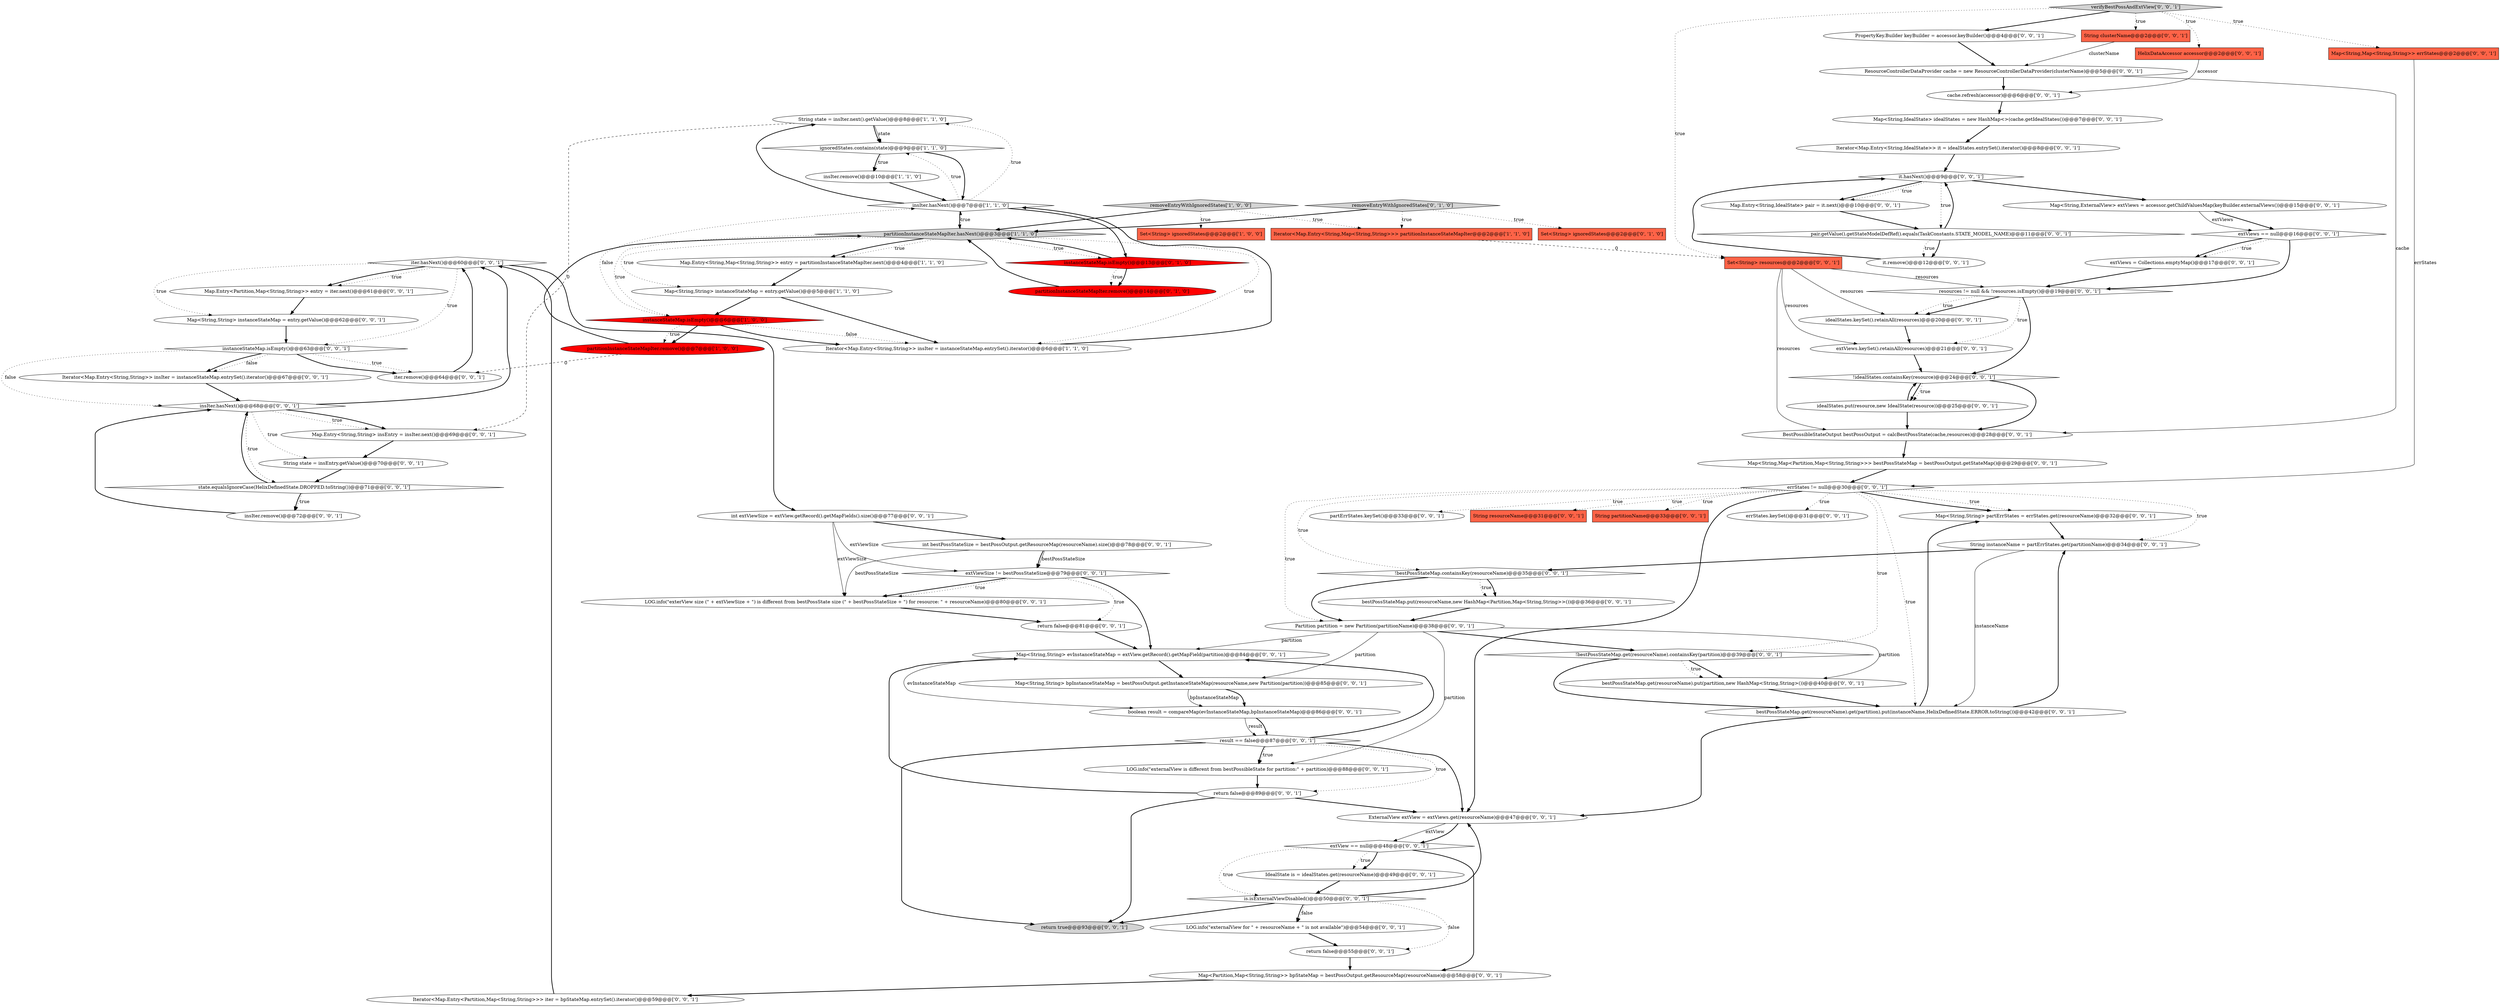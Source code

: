 digraph {
39 [style = filled, label = "iter.hasNext()@@@60@@@['0', '0', '1']", fillcolor = white, shape = diamond image = "AAA0AAABBB3BBB"];
74 [style = filled, label = "return true@@@93@@@['0', '0', '1']", fillcolor = lightgray, shape = ellipse image = "AAA0AAABBB3BBB"];
34 [style = filled, label = "Map<String,String> partErrStates = errStates.get(resourceName)@@@32@@@['0', '0', '1']", fillcolor = white, shape = ellipse image = "AAA0AAABBB3BBB"];
44 [style = filled, label = "!idealStates.containsKey(resource)@@@24@@@['0', '0', '1']", fillcolor = white, shape = diamond image = "AAA0AAABBB3BBB"];
54 [style = filled, label = "idealStates.put(resource,new IdealState(resource))@@@25@@@['0', '0', '1']", fillcolor = white, shape = ellipse image = "AAA0AAABBB3BBB"];
75 [style = filled, label = "Partition partition = new Partition(partitionName)@@@38@@@['0', '0', '1']", fillcolor = white, shape = ellipse image = "AAA0AAABBB3BBB"];
76 [style = filled, label = "int bestPossStateSize = bestPossOutput.getResourceMap(resourceName).size()@@@78@@@['0', '0', '1']", fillcolor = white, shape = ellipse image = "AAA0AAABBB3BBB"];
69 [style = filled, label = "ResourceControllerDataProvider cache = new ResourceControllerDataProvider(clusterName)@@@5@@@['0', '0', '1']", fillcolor = white, shape = ellipse image = "AAA0AAABBB3BBB"];
60 [style = filled, label = "IdealState is = idealStates.get(resourceName)@@@49@@@['0', '0', '1']", fillcolor = white, shape = ellipse image = "AAA0AAABBB3BBB"];
51 [style = filled, label = "partErrStates.keySet()@@@33@@@['0', '0', '1']", fillcolor = white, shape = ellipse image = "AAA0AAABBB3BBB"];
64 [style = filled, label = "BestPossibleStateOutput bestPossOutput = calcBestPossState(cache,resources)@@@28@@@['0', '0', '1']", fillcolor = white, shape = ellipse image = "AAA0AAABBB3BBB"];
82 [style = filled, label = "return false@@@81@@@['0', '0', '1']", fillcolor = white, shape = ellipse image = "AAA0AAABBB3BBB"];
53 [style = filled, label = "Map.Entry<Partition,Map<String,String>> entry = iter.next()@@@61@@@['0', '0', '1']", fillcolor = white, shape = ellipse image = "AAA0AAABBB3BBB"];
47 [style = filled, label = "Map<String,Map<Partition,Map<String,String>>> bestPossStateMap = bestPossOutput.getStateMap()@@@29@@@['0', '0', '1']", fillcolor = white, shape = ellipse image = "AAA0AAABBB3BBB"];
50 [style = filled, label = "String clusterName@@@2@@@['0', '0', '1']", fillcolor = tomato, shape = box image = "AAA0AAABBB3BBB"];
35 [style = filled, label = "insIter.hasNext()@@@68@@@['0', '0', '1']", fillcolor = white, shape = diamond image = "AAA0AAABBB3BBB"];
26 [style = filled, label = "extViews == null@@@16@@@['0', '0', '1']", fillcolor = white, shape = diamond image = "AAA0AAABBB3BBB"];
28 [style = filled, label = "it.hasNext()@@@9@@@['0', '0', '1']", fillcolor = white, shape = diamond image = "AAA0AAABBB3BBB"];
70 [style = filled, label = "Map.Entry<String,String> insEntry = insIter.next()@@@69@@@['0', '0', '1']", fillcolor = white, shape = ellipse image = "AAA0AAABBB3BBB"];
15 [style = filled, label = "removeEntryWithIgnoredStates['0', '1', '0']", fillcolor = lightgray, shape = diamond image = "AAA0AAABBB2BBB"];
59 [style = filled, label = "Map<String,IdealState> idealStates = new HashMap<>(cache.getIdealStates())@@@7@@@['0', '0', '1']", fillcolor = white, shape = ellipse image = "AAA0AAABBB3BBB"];
6 [style = filled, label = "Iterator<Map.Entry<String,Map<String,String>>> partitionInstanceStateMapIter@@@2@@@['1', '1', '0']", fillcolor = tomato, shape = box image = "AAA0AAABBB1BBB"];
14 [style = filled, label = "Set<String> ignoredStates@@@2@@@['0', '1', '0']", fillcolor = tomato, shape = box image = "AAA0AAABBB2BBB"];
56 [style = filled, label = "pair.getValue().getStateModelDefRef().equals(TaskConstants.STATE_MODEL_NAME)@@@11@@@['0', '0', '1']", fillcolor = white, shape = diamond image = "AAA0AAABBB3BBB"];
45 [style = filled, label = "String resourceName@@@31@@@['0', '0', '1']", fillcolor = tomato, shape = box image = "AAA0AAABBB3BBB"];
19 [style = filled, label = "verifyBestPossAndExtView['0', '0', '1']", fillcolor = lightgray, shape = diamond image = "AAA0AAABBB3BBB"];
65 [style = filled, label = "String state = insEntry.getValue()@@@70@@@['0', '0', '1']", fillcolor = white, shape = ellipse image = "AAA0AAABBB3BBB"];
49 [style = filled, label = "Map<Partition,Map<String,String>> bpStateMap = bestPossOutput.getResourceMap(resourceName)@@@58@@@['0', '0', '1']", fillcolor = white, shape = ellipse image = "AAA0AAABBB3BBB"];
38 [style = filled, label = "Map<String,ExternalView> extViews = accessor.getChildValuesMap(keyBuilder.externalViews())@@@15@@@['0', '0', '1']", fillcolor = white, shape = ellipse image = "AAA0AAABBB3BBB"];
77 [style = filled, label = "Iterator<Map.Entry<Partition,Map<String,String>>> iter = bpStateMap.entrySet().iterator()@@@59@@@['0', '0', '1']", fillcolor = white, shape = ellipse image = "AAA0AAABBB3BBB"];
46 [style = filled, label = "extViews.keySet().retainAll(resources)@@@21@@@['0', '0', '1']", fillcolor = white, shape = ellipse image = "AAA0AAABBB3BBB"];
36 [style = filled, label = "extView == null@@@48@@@['0', '0', '1']", fillcolor = white, shape = diamond image = "AAA0AAABBB3BBB"];
9 [style = filled, label = "insIter.hasNext()@@@7@@@['1', '1', '0']", fillcolor = white, shape = diamond image = "AAA0AAABBB1BBB"];
83 [style = filled, label = "cache.refresh(accessor)@@@6@@@['0', '0', '1']", fillcolor = white, shape = ellipse image = "AAA0AAABBB3BBB"];
73 [style = filled, label = "errStates != null@@@30@@@['0', '0', '1']", fillcolor = white, shape = diamond image = "AAA0AAABBB3BBB"];
33 [style = filled, label = "Map<String,String> instanceStateMap = entry.getValue()@@@62@@@['0', '0', '1']", fillcolor = white, shape = ellipse image = "AAA0AAABBB3BBB"];
21 [style = filled, label = "return false@@@55@@@['0', '0', '1']", fillcolor = white, shape = ellipse image = "AAA0AAABBB3BBB"];
48 [style = filled, label = "String partitionName@@@33@@@['0', '0', '1']", fillcolor = tomato, shape = box image = "AAA0AAABBB3BBB"];
7 [style = filled, label = "partitionInstanceStateMapIter.remove()@@@7@@@['1', '0', '0']", fillcolor = red, shape = ellipse image = "AAA1AAABBB1BBB"];
41 [style = filled, label = "HelixDataAccessor accessor@@@2@@@['0', '0', '1']", fillcolor = tomato, shape = box image = "AAA0AAABBB3BBB"];
24 [style = filled, label = "is.isExternalViewDisabled()@@@50@@@['0', '0', '1']", fillcolor = white, shape = diamond image = "AAA0AAABBB3BBB"];
80 [style = filled, label = "bestPossStateMap.get(resourceName).put(partition,new HashMap<String,String>())@@@40@@@['0', '0', '1']", fillcolor = white, shape = ellipse image = "AAA0AAABBB3BBB"];
57 [style = filled, label = "boolean result = compareMap(evInstanceStateMap,bpInstanceStateMap)@@@86@@@['0', '0', '1']", fillcolor = white, shape = ellipse image = "AAA0AAABBB3BBB"];
29 [style = filled, label = "iter.remove()@@@64@@@['0', '0', '1']", fillcolor = white, shape = ellipse image = "AAA0AAABBB3BBB"];
10 [style = filled, label = "instanceStateMap.isEmpty()@@@6@@@['1', '0', '0']", fillcolor = red, shape = diamond image = "AAA1AAABBB1BBB"];
20 [style = filled, label = "Map.Entry<String,IdealState> pair = it.next()@@@10@@@['0', '0', '1']", fillcolor = white, shape = ellipse image = "AAA0AAABBB3BBB"];
4 [style = filled, label = "Iterator<Map.Entry<String,String>> insIter = instanceStateMap.entrySet().iterator()@@@6@@@['1', '1', '0']", fillcolor = white, shape = ellipse image = "AAA0AAABBB1BBB"];
3 [style = filled, label = "removeEntryWithIgnoredStates['1', '0', '0']", fillcolor = lightgray, shape = diamond image = "AAA0AAABBB1BBB"];
79 [style = filled, label = "state.equalsIgnoreCase(HelixDefinedState.DROPPED.toString())@@@71@@@['0', '0', '1']", fillcolor = white, shape = diamond image = "AAA0AAABBB3BBB"];
58 [style = filled, label = "extViews = Collections.emptyMap()@@@17@@@['0', '0', '1']", fillcolor = white, shape = ellipse image = "AAA0AAABBB3BBB"];
37 [style = filled, label = "it.remove()@@@12@@@['0', '0', '1']", fillcolor = white, shape = ellipse image = "AAA0AAABBB3BBB"];
67 [style = filled, label = "resources != null && !resources.isEmpty()@@@19@@@['0', '0', '1']", fillcolor = white, shape = diamond image = "AAA0AAABBB3BBB"];
18 [style = filled, label = "Map<String,Map<String,String>> errStates@@@2@@@['0', '0', '1']", fillcolor = tomato, shape = box image = "AAA0AAABBB3BBB"];
66 [style = filled, label = "Set<String> resources@@@2@@@['0', '0', '1']", fillcolor = tomato, shape = box image = "AAA0AAABBB3BBB"];
62 [style = filled, label = "errStates.keySet()@@@31@@@['0', '0', '1']", fillcolor = white, shape = ellipse image = "AAA0AAABBB3BBB"];
71 [style = filled, label = "!bestPossStateMap.containsKey(resourceName)@@@35@@@['0', '0', '1']", fillcolor = white, shape = diamond image = "AAA0AAABBB3BBB"];
25 [style = filled, label = "LOG.info(\"exterView size (\" + extViewSize + \") is different from bestPossState size (\" + bestPossStateSize + \") for resource: \" + resourceName)@@@80@@@['0', '0', '1']", fillcolor = white, shape = ellipse image = "AAA0AAABBB3BBB"];
52 [style = filled, label = "bestPossStateMap.put(resourceName,new HashMap<Partition,Map<String,String>>())@@@36@@@['0', '0', '1']", fillcolor = white, shape = ellipse image = "AAA0AAABBB3BBB"];
81 [style = filled, label = "bestPossStateMap.get(resourceName).get(partition).put(instanceName,HelixDefinedState.ERROR.toString())@@@42@@@['0', '0', '1']", fillcolor = white, shape = ellipse image = "AAA0AAABBB3BBB"];
31 [style = filled, label = "ExternalView extView = extViews.get(resourceName)@@@47@@@['0', '0', '1']", fillcolor = white, shape = ellipse image = "AAA0AAABBB3BBB"];
72 [style = filled, label = "LOG.info(\"externalView is different from bestPossibleState for partition:\" + partition)@@@88@@@['0', '0', '1']", fillcolor = white, shape = ellipse image = "AAA0AAABBB3BBB"];
1 [style = filled, label = "Set<String> ignoredStates@@@2@@@['1', '0', '0']", fillcolor = tomato, shape = box image = "AAA0AAABBB1BBB"];
8 [style = filled, label = "insIter.remove()@@@10@@@['1', '1', '0']", fillcolor = white, shape = ellipse image = "AAA0AAABBB1BBB"];
84 [style = filled, label = "Iterator<Map.Entry<String,String>> insIter = instanceStateMap.entrySet().iterator()@@@67@@@['0', '0', '1']", fillcolor = white, shape = ellipse image = "AAA0AAABBB3BBB"];
32 [style = filled, label = "return false@@@89@@@['0', '0', '1']", fillcolor = white, shape = ellipse image = "AAA0AAABBB3BBB"];
40 [style = filled, label = "insIter.remove()@@@72@@@['0', '0', '1']", fillcolor = white, shape = ellipse image = "AAA0AAABBB3BBB"];
17 [style = filled, label = "LOG.info(\"externalView for \" + resourceName + \" is not available\")@@@54@@@['0', '0', '1']", fillcolor = white, shape = ellipse image = "AAA0AAABBB3BBB"];
78 [style = filled, label = "Map<String,String> evInstanceStateMap = extView.getRecord().getMapField(partition)@@@84@@@['0', '0', '1']", fillcolor = white, shape = ellipse image = "AAA0AAABBB3BBB"];
5 [style = filled, label = "ignoredStates.contains(state)@@@9@@@['1', '1', '0']", fillcolor = white, shape = diamond image = "AAA0AAABBB1BBB"];
23 [style = filled, label = "extViewSize != bestPossStateSize@@@79@@@['0', '0', '1']", fillcolor = white, shape = diamond image = "AAA0AAABBB3BBB"];
16 [style = filled, label = "instanceStateMap.isEmpty()@@@13@@@['0', '1', '0']", fillcolor = red, shape = diamond image = "AAA1AAABBB2BBB"];
0 [style = filled, label = "String state = insIter.next().getValue()@@@8@@@['1', '1', '0']", fillcolor = white, shape = ellipse image = "AAA0AAABBB1BBB"];
68 [style = filled, label = "idealStates.keySet().retainAll(resources)@@@20@@@['0', '0', '1']", fillcolor = white, shape = ellipse image = "AAA0AAABBB3BBB"];
22 [style = filled, label = "!bestPossStateMap.get(resourceName).containsKey(partition)@@@39@@@['0', '0', '1']", fillcolor = white, shape = diamond image = "AAA0AAABBB3BBB"];
13 [style = filled, label = "partitionInstanceStateMapIter.remove()@@@14@@@['0', '1', '0']", fillcolor = red, shape = ellipse image = "AAA1AAABBB2BBB"];
2 [style = filled, label = "partitionInstanceStateMapIter.hasNext()@@@3@@@['1', '1', '0']", fillcolor = lightgray, shape = diamond image = "AAA0AAABBB1BBB"];
30 [style = filled, label = "Iterator<Map.Entry<String,IdealState>> it = idealStates.entrySet().iterator()@@@8@@@['0', '0', '1']", fillcolor = white, shape = ellipse image = "AAA0AAABBB3BBB"];
61 [style = filled, label = "int extViewSize = extView.getRecord().getMapFields().size()@@@77@@@['0', '0', '1']", fillcolor = white, shape = ellipse image = "AAA0AAABBB3BBB"];
63 [style = filled, label = "PropertyKey.Builder keyBuilder = accessor.keyBuilder()@@@4@@@['0', '0', '1']", fillcolor = white, shape = ellipse image = "AAA0AAABBB3BBB"];
27 [style = filled, label = "String instanceName = partErrStates.get(partitionName)@@@34@@@['0', '0', '1']", fillcolor = white, shape = ellipse image = "AAA0AAABBB3BBB"];
12 [style = filled, label = "Map.Entry<String,Map<String,String>> entry = partitionInstanceStateMapIter.next()@@@4@@@['1', '1', '0']", fillcolor = white, shape = ellipse image = "AAA0AAABBB1BBB"];
43 [style = filled, label = "instanceStateMap.isEmpty()@@@63@@@['0', '0', '1']", fillcolor = white, shape = diamond image = "AAA0AAABBB3BBB"];
11 [style = filled, label = "Map<String,String> instanceStateMap = entry.getValue()@@@5@@@['1', '1', '0']", fillcolor = white, shape = ellipse image = "AAA0AAABBB1BBB"];
55 [style = filled, label = "Map<String,String> bpInstanceStateMap = bestPossOutput.getInstanceStateMap(resourceName,new Partition(partition))@@@85@@@['0', '0', '1']", fillcolor = white, shape = ellipse image = "AAA0AAABBB3BBB"];
42 [style = filled, label = "result == false@@@87@@@['0', '0', '1']", fillcolor = white, shape = diamond image = "AAA0AAABBB3BBB"];
73->81 [style = dotted, label="true"];
37->28 [style = bold, label=""];
5->9 [style = bold, label=""];
16->13 [style = dotted, label="true"];
28->20 [style = bold, label=""];
71->52 [style = dotted, label="true"];
70->65 [style = bold, label=""];
28->38 [style = bold, label=""];
73->45 [style = dotted, label="true"];
39->61 [style = bold, label=""];
0->5 [style = solid, label="state"];
22->81 [style = bold, label=""];
3->6 [style = dotted, label="true"];
31->36 [style = solid, label="extView"];
9->16 [style = bold, label=""];
60->24 [style = bold, label=""];
78->55 [style = bold, label=""];
18->73 [style = solid, label="errStates"];
73->51 [style = dotted, label="true"];
2->11 [style = dotted, label="true"];
75->78 [style = solid, label="partition"];
73->48 [style = dotted, label="true"];
55->57 [style = bold, label=""];
30->28 [style = bold, label=""];
61->76 [style = bold, label=""];
27->81 [style = solid, label="instanceName"];
22->80 [style = bold, label=""];
19->63 [style = bold, label=""];
77->39 [style = bold, label=""];
24->17 [style = bold, label=""];
67->68 [style = bold, label=""];
43->84 [style = dotted, label="false"];
43->29 [style = bold, label=""];
81->31 [style = bold, label=""];
38->26 [style = bold, label=""];
75->22 [style = bold, label=""];
26->58 [style = dotted, label="true"];
36->24 [style = dotted, label="true"];
17->21 [style = bold, label=""];
42->32 [style = dotted, label="true"];
2->10 [style = dotted, label="true"];
41->83 [style = solid, label="accessor"];
26->67 [style = bold, label=""];
23->25 [style = bold, label=""];
42->78 [style = bold, label=""];
9->2 [style = bold, label=""];
29->39 [style = bold, label=""];
39->53 [style = dotted, label="true"];
12->11 [style = bold, label=""];
71->52 [style = bold, label=""];
42->31 [style = bold, label=""];
63->69 [style = bold, label=""];
42->72 [style = bold, label=""];
15->14 [style = dotted, label="true"];
39->43 [style = dotted, label="true"];
66->67 [style = solid, label="resources"];
10->7 [style = bold, label=""];
71->75 [style = bold, label=""];
76->25 [style = solid, label="bestPossStateSize"];
79->40 [style = dotted, label="true"];
66->64 [style = solid, label="resources"];
43->35 [style = dotted, label="false"];
76->23 [style = bold, label=""];
3->2 [style = bold, label=""];
75->72 [style = solid, label="partition"];
54->44 [style = bold, label=""];
7->2 [style = bold, label=""];
36->49 [style = bold, label=""];
49->77 [style = bold, label=""];
19->41 [style = dotted, label="true"];
24->74 [style = bold, label=""];
25->82 [style = bold, label=""];
2->12 [style = dotted, label="true"];
53->33 [style = bold, label=""];
10->9 [style = dotted, label="false"];
27->71 [style = bold, label=""];
69->64 [style = solid, label="cache"];
58->67 [style = bold, label=""];
5->8 [style = dotted, label="true"];
3->1 [style = dotted, label="true"];
32->31 [style = bold, label=""];
24->21 [style = dotted, label="false"];
36->60 [style = dotted, label="true"];
46->44 [style = bold, label=""];
61->25 [style = solid, label="extViewSize"];
4->9 [style = bold, label=""];
44->54 [style = bold, label=""];
54->64 [style = bold, label=""];
81->27 [style = bold, label=""];
73->62 [style = dotted, label="true"];
35->70 [style = dotted, label="true"];
16->13 [style = bold, label=""];
9->0 [style = dotted, label="true"];
80->81 [style = bold, label=""];
81->34 [style = bold, label=""];
40->35 [style = bold, label=""];
6->66 [style = dashed, label="0"];
24->17 [style = dotted, label="false"];
72->32 [style = bold, label=""];
28->20 [style = dotted, label="true"];
11->4 [style = bold, label=""];
35->39 [style = bold, label=""];
66->46 [style = solid, label="resources"];
19->18 [style = dotted, label="true"];
65->79 [style = bold, label=""];
56->37 [style = bold, label=""];
31->36 [style = bold, label=""];
50->69 [style = solid, label="clusterName"];
39->53 [style = bold, label=""];
57->42 [style = solid, label="result"];
73->22 [style = dotted, label="true"];
83->59 [style = bold, label=""];
82->78 [style = bold, label=""];
19->66 [style = dotted, label="true"];
2->9 [style = dotted, label="true"];
73->34 [style = dotted, label="true"];
24->31 [style = bold, label=""];
11->10 [style = bold, label=""];
73->34 [style = bold, label=""];
69->83 [style = bold, label=""];
36->60 [style = bold, label=""];
33->43 [style = bold, label=""];
2->4 [style = dotted, label="true"];
38->26 [style = solid, label="extViews"];
42->74 [style = bold, label=""];
67->46 [style = dotted, label="true"];
21->49 [style = bold, label=""];
73->75 [style = dotted, label="true"];
35->79 [style = dotted, label="true"];
76->23 [style = solid, label="bestPossStateSize"];
34->27 [style = bold, label=""];
28->56 [style = dotted, label="true"];
23->78 [style = bold, label=""];
78->57 [style = solid, label="evInstanceStateMap"];
23->25 [style = dotted, label="true"];
2->16 [style = dotted, label="true"];
0->5 [style = bold, label=""];
13->2 [style = bold, label=""];
19->50 [style = dotted, label="true"];
9->5 [style = dotted, label="true"];
35->70 [style = bold, label=""];
42->72 [style = dotted, label="true"];
5->8 [style = bold, label=""];
26->58 [style = bold, label=""];
44->54 [style = dotted, label="true"];
15->2 [style = bold, label=""];
84->35 [style = bold, label=""];
57->42 [style = bold, label=""];
32->74 [style = bold, label=""];
9->0 [style = bold, label=""];
68->46 [style = bold, label=""];
20->56 [style = bold, label=""];
79->35 [style = bold, label=""];
0->70 [style = dashed, label="0"];
47->73 [style = bold, label=""];
61->23 [style = solid, label="extViewSize"];
66->68 [style = solid, label="resources"];
73->27 [style = dotted, label="true"];
52->75 [style = bold, label=""];
67->44 [style = bold, label=""];
16->2 [style = bold, label=""];
35->65 [style = dotted, label="true"];
56->37 [style = dotted, label="true"];
75->55 [style = solid, label="partition"];
2->12 [style = bold, label=""];
43->29 [style = dotted, label="true"];
22->80 [style = dotted, label="true"];
43->84 [style = bold, label=""];
23->82 [style = dotted, label="true"];
32->78 [style = bold, label=""];
64->47 [style = bold, label=""];
75->80 [style = solid, label="partition"];
15->6 [style = dotted, label="true"];
56->28 [style = bold, label=""];
8->9 [style = bold, label=""];
73->71 [style = dotted, label="true"];
10->4 [style = bold, label=""];
10->4 [style = dotted, label="false"];
59->30 [style = bold, label=""];
7->29 [style = dashed, label="0"];
73->31 [style = bold, label=""];
55->57 [style = solid, label="bpInstanceStateMap"];
39->33 [style = dotted, label="true"];
10->7 [style = dotted, label="true"];
79->40 [style = bold, label=""];
44->64 [style = bold, label=""];
67->68 [style = dotted, label="true"];
}
